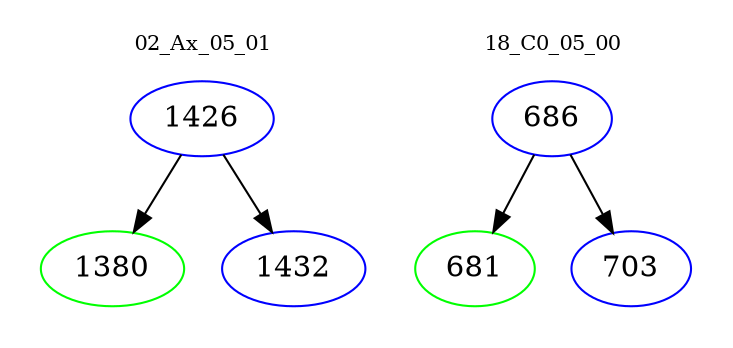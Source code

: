 digraph{
subgraph cluster_0 {
color = white
label = "02_Ax_05_01";
fontsize=10;
T0_1426 [label="1426", color="blue"]
T0_1426 -> T0_1380 [color="black"]
T0_1380 [label="1380", color="green"]
T0_1426 -> T0_1432 [color="black"]
T0_1432 [label="1432", color="blue"]
}
subgraph cluster_1 {
color = white
label = "18_C0_05_00";
fontsize=10;
T1_686 [label="686", color="blue"]
T1_686 -> T1_681 [color="black"]
T1_681 [label="681", color="green"]
T1_686 -> T1_703 [color="black"]
T1_703 [label="703", color="blue"]
}
}
